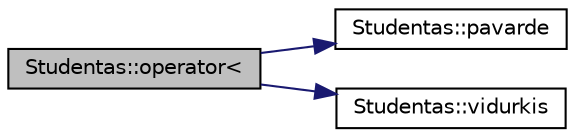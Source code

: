 digraph "Studentas::operator&lt;"
{
 // LATEX_PDF_SIZE
  edge [fontname="Helvetica",fontsize="10",labelfontname="Helvetica",labelfontsize="10"];
  node [fontname="Helvetica",fontsize="10",shape=record];
  rankdir="LR";
  Node1 [label="Studentas::operator\<",height=0.2,width=0.4,color="black", fillcolor="grey75", style="filled", fontcolor="black",tooltip=" "];
  Node1 -> Node2 [color="midnightblue",fontsize="10",style="solid"];
  Node2 [label="Studentas::pavarde",height=0.2,width=0.4,color="black", fillcolor="white", style="filled",URL="$class_studentas.html#af80936870cf0e4d66ae5cab31461e8ec",tooltip=" "];
  Node1 -> Node3 [color="midnightblue",fontsize="10",style="solid"];
  Node3 [label="Studentas::vidurkis",height=0.2,width=0.4,color="black", fillcolor="white", style="filled",URL="$class_studentas.html#a36d574552380700aebdc209126673b0c",tooltip=" "];
}

